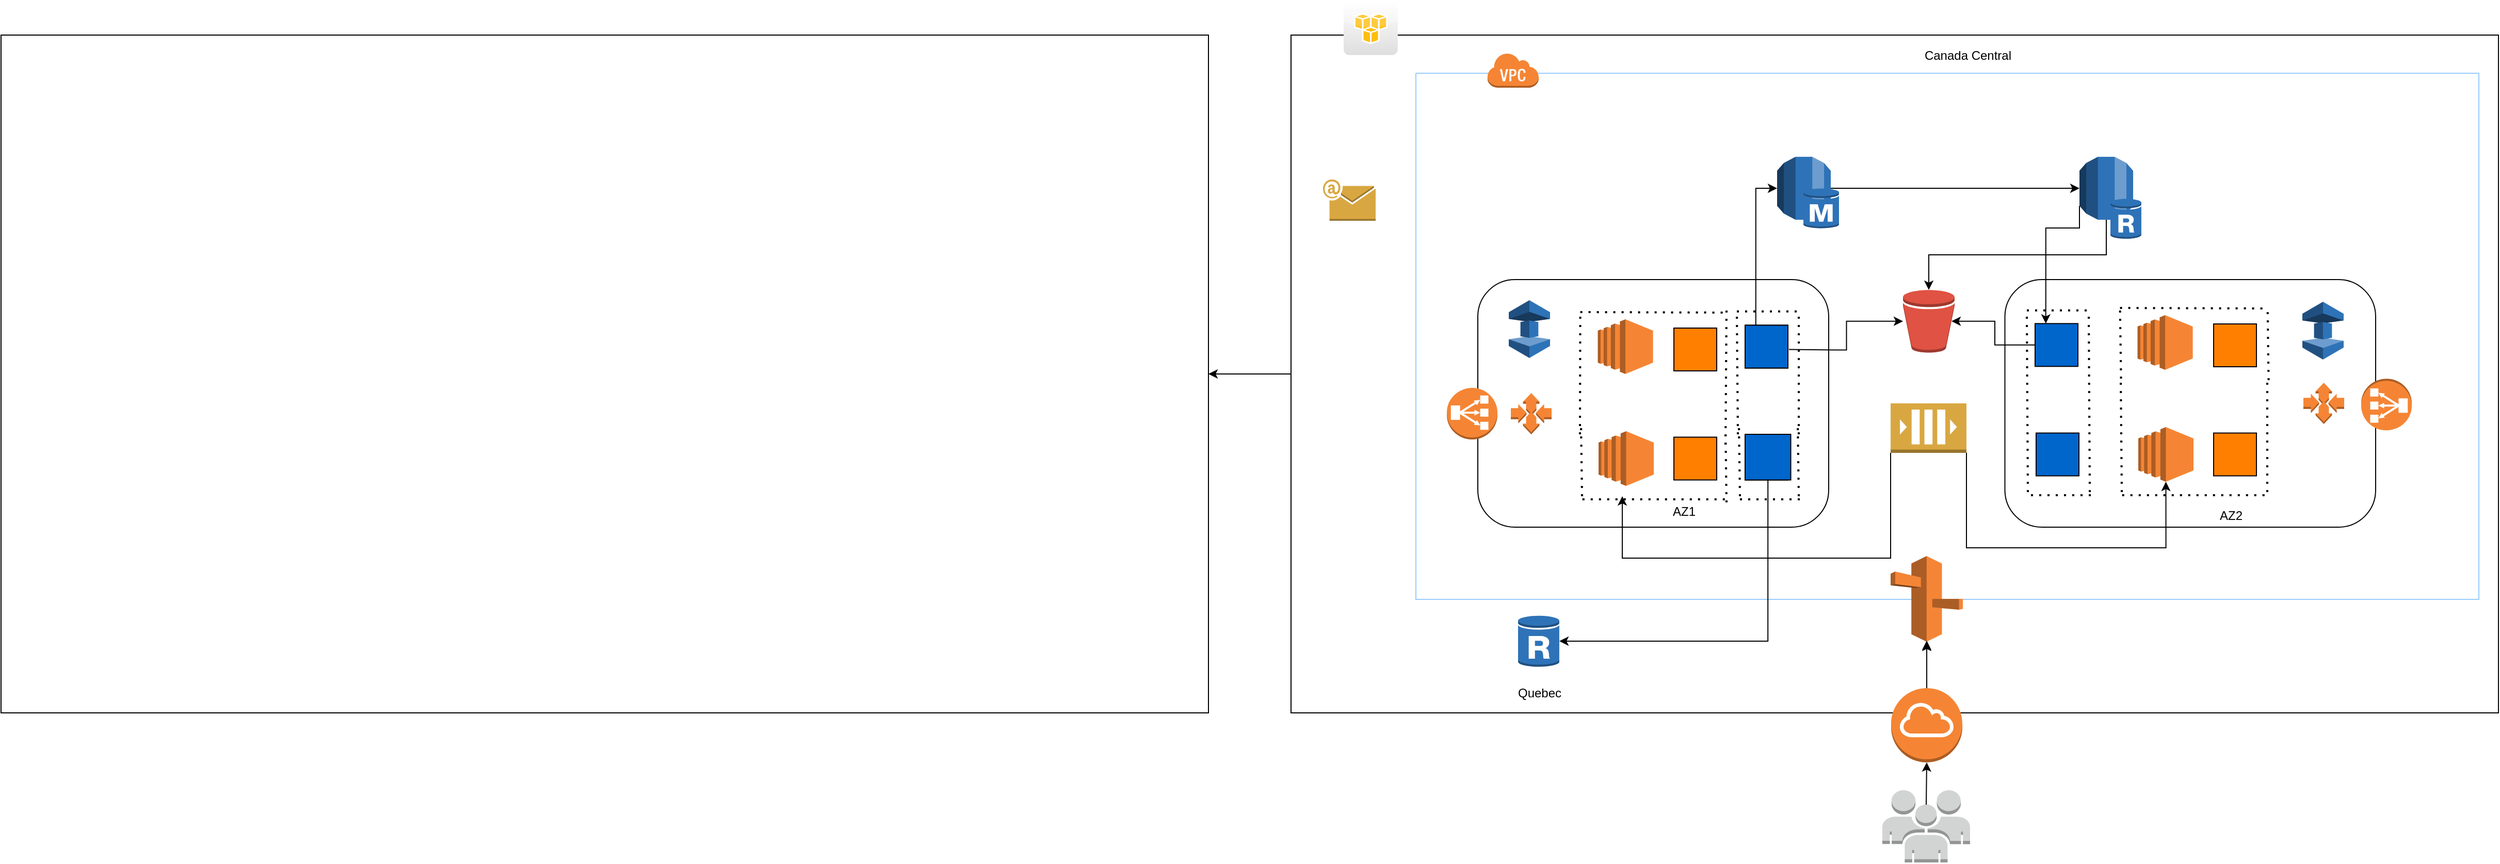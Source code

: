 <mxfile version="17.0.0" type="github">
  <diagram id="YssgMRenG7kQ0ZKm0Pmk" name="Page-1">
    <mxGraphModel dx="3163" dy="1687" grid="1" gridSize="10" guides="1" tooltips="1" connect="1" arrows="1" fold="1" page="1" pageScale="1" pageWidth="850" pageHeight="1100" math="0" shadow="0">
      <root>
        <mxCell id="0" />
        <mxCell id="1" parent="0" />
        <mxCell id="pTxG6QpcNC4HCN7uzRJL-338" value="" style="edgeStyle=orthogonalEdgeStyle;rounded=0;orthogonalLoop=1;jettySize=auto;html=1;" edge="1" parent="1" source="pTxG6QpcNC4HCN7uzRJL-301" target="pTxG6QpcNC4HCN7uzRJL-337">
          <mxGeometry relative="1" as="geometry" />
        </mxCell>
        <mxCell id="pTxG6QpcNC4HCN7uzRJL-301" value="" style="rounded=0;whiteSpace=wrap;html=1;fillColor=#FFFFFF;" vertex="1" parent="1">
          <mxGeometry x="-141" y="3" width="1170" height="657" as="geometry" />
        </mxCell>
        <mxCell id="pTxG6QpcNC4HCN7uzRJL-161" value="" style="rounded=1;whiteSpace=wrap;html=1;" vertex="1" parent="1">
          <mxGeometry x="550.75" y="240" width="359.25" height="240" as="geometry" />
        </mxCell>
        <mxCell id="3AhlCatbuhtp1w4Drxqu-34" value="" style="rounded=1;whiteSpace=wrap;html=1;" parent="1" vertex="1">
          <mxGeometry x="40" y="240" width="340" height="240" as="geometry" />
        </mxCell>
        <mxCell id="3AhlCatbuhtp1w4Drxqu-26" value="" style="swimlane;startSize=0;fillColor=#F2F2F2;strokeColor=#99CCFF;" parent="1" vertex="1">
          <mxGeometry x="-20" y="40" width="1030" height="510" as="geometry" />
        </mxCell>
        <mxCell id="3AhlCatbuhtp1w4Drxqu-31" value="Canada Central" style="text;html=1;strokeColor=none;fillColor=none;align=center;verticalAlign=middle;whiteSpace=wrap;rounded=0;" parent="3AhlCatbuhtp1w4Drxqu-26" vertex="1">
          <mxGeometry x="480" y="-32" width="110" height="30" as="geometry" />
        </mxCell>
        <mxCell id="pTxG6QpcNC4HCN7uzRJL-231" style="edgeStyle=orthogonalEdgeStyle;rounded=0;orthogonalLoop=1;jettySize=auto;html=1;exitX=1;exitY=0.5;exitDx=0;exitDy=0;exitPerimeter=0;" edge="1" parent="3AhlCatbuhtp1w4Drxqu-26" source="pTxG6QpcNC4HCN7uzRJL-207" target="pTxG6QpcNC4HCN7uzRJL-218">
          <mxGeometry relative="1" as="geometry" />
        </mxCell>
        <mxCell id="pTxG6QpcNC4HCN7uzRJL-207" value="" style="outlineConnect=0;dashed=0;verticalLabelPosition=bottom;verticalAlign=top;align=center;html=1;shape=mxgraph.aws3.rds;fillColor=#2E73B8;gradientColor=none;" vertex="1" parent="3AhlCatbuhtp1w4Drxqu-26">
          <mxGeometry x="350" y="81" width="52" height="61" as="geometry" />
        </mxCell>
        <mxCell id="pTxG6QpcNC4HCN7uzRJL-208" value="" style="outlineConnect=0;dashed=0;verticalLabelPosition=bottom;verticalAlign=top;align=center;html=1;shape=mxgraph.aws3.rds_db_instance;fillColor=#2E73B8;gradientColor=none;" vertex="1" parent="3AhlCatbuhtp1w4Drxqu-26">
          <mxGeometry x="375.5" y="111" width="34.5" height="40" as="geometry" />
        </mxCell>
        <mxCell id="3AhlCatbuhtp1w4Drxqu-10" value="" style="outlineConnect=0;dashed=0;verticalLabelPosition=bottom;verticalAlign=top;align=center;html=1;shape=mxgraph.aws3.classic_load_balancer;fillColor=#F58534;gradientColor=none;" parent="3AhlCatbuhtp1w4Drxqu-26" vertex="1">
          <mxGeometry x="30" y="305" width="49" height="50" as="geometry" />
        </mxCell>
        <mxCell id="pTxG6QpcNC4HCN7uzRJL-232" style="edgeStyle=orthogonalEdgeStyle;rounded=0;orthogonalLoop=1;jettySize=auto;html=1;exitX=0.5;exitY=1;exitDx=0;exitDy=0;exitPerimeter=0;" edge="1" parent="3AhlCatbuhtp1w4Drxqu-26" source="pTxG6QpcNC4HCN7uzRJL-218" target="pTxG6QpcNC4HCN7uzRJL-78">
          <mxGeometry relative="1" as="geometry" />
        </mxCell>
        <mxCell id="pTxG6QpcNC4HCN7uzRJL-329" style="edgeStyle=orthogonalEdgeStyle;rounded=0;orthogonalLoop=1;jettySize=auto;html=1;exitX=0;exitY=0.78;exitDx=0;exitDy=0;exitPerimeter=0;entryX=0.25;entryY=0;entryDx=0;entryDy=0;" edge="1" parent="3AhlCatbuhtp1w4Drxqu-26" source="pTxG6QpcNC4HCN7uzRJL-218" target="pTxG6QpcNC4HCN7uzRJL-251">
          <mxGeometry relative="1" as="geometry">
            <Array as="points">
              <mxPoint x="643" y="150" />
              <mxPoint x="610" y="150" />
            </Array>
          </mxGeometry>
        </mxCell>
        <mxCell id="pTxG6QpcNC4HCN7uzRJL-218" value="" style="outlineConnect=0;dashed=0;verticalLabelPosition=bottom;verticalAlign=top;align=center;html=1;shape=mxgraph.aws3.rds;fillColor=#2E73B8;gradientColor=none;" vertex="1" parent="3AhlCatbuhtp1w4Drxqu-26">
          <mxGeometry x="643" y="81" width="52" height="61" as="geometry" />
        </mxCell>
        <mxCell id="pTxG6QpcNC4HCN7uzRJL-217" value="" style="outlineConnect=0;dashed=0;verticalLabelPosition=bottom;verticalAlign=top;align=center;html=1;shape=mxgraph.aws3.rds_db_instance_read_replica;fillColor=#2E73B8;gradientColor=none;" vertex="1" parent="3AhlCatbuhtp1w4Drxqu-26">
          <mxGeometry x="673" y="121" width="30" height="40" as="geometry" />
        </mxCell>
        <mxCell id="pTxG6QpcNC4HCN7uzRJL-78" value="" style="outlineConnect=0;dashed=0;verticalLabelPosition=bottom;verticalAlign=top;align=center;html=1;shape=mxgraph.aws3.bucket;fillColor=#E05243;gradientColor=none;" vertex="1" parent="3AhlCatbuhtp1w4Drxqu-26">
          <mxGeometry x="472" y="210" width="50" height="60.75" as="geometry" />
        </mxCell>
        <mxCell id="pTxG6QpcNC4HCN7uzRJL-226" value="AZ1" style="text;html=1;strokeColor=none;fillColor=none;align=center;verticalAlign=middle;whiteSpace=wrap;rounded=0;" vertex="1" parent="3AhlCatbuhtp1w4Drxqu-26">
          <mxGeometry x="230" y="410" width="60" height="30" as="geometry" />
        </mxCell>
        <mxCell id="pTxG6QpcNC4HCN7uzRJL-227" value="AZ2" style="text;html=1;strokeColor=none;fillColor=none;align=center;verticalAlign=middle;whiteSpace=wrap;rounded=0;" vertex="1" parent="3AhlCatbuhtp1w4Drxqu-26">
          <mxGeometry x="760" y="414" width="60" height="30" as="geometry" />
        </mxCell>
        <mxCell id="pTxG6QpcNC4HCN7uzRJL-234" value="" style="endArrow=none;dashed=1;html=1;dashPattern=1 3;strokeWidth=2;rounded=0;" edge="1" parent="3AhlCatbuhtp1w4Drxqu-26">
          <mxGeometry width="50" height="50" relative="1" as="geometry">
            <mxPoint x="314" y="410" as="sourcePoint" />
            <mxPoint x="313" y="340" as="targetPoint" />
          </mxGeometry>
        </mxCell>
        <mxCell id="pTxG6QpcNC4HCN7uzRJL-235" value="" style="endArrow=none;dashed=1;html=1;dashPattern=1 3;strokeWidth=2;rounded=0;" edge="1" parent="3AhlCatbuhtp1w4Drxqu-26">
          <mxGeometry width="50" height="50" relative="1" as="geometry">
            <mxPoint x="301" y="416" as="sourcePoint" />
            <mxPoint x="300" y="346" as="targetPoint" />
          </mxGeometry>
        </mxCell>
        <mxCell id="pTxG6QpcNC4HCN7uzRJL-238" value="" style="endArrow=none;dashed=1;html=1;dashPattern=1 3;strokeWidth=2;rounded=0;" edge="1" parent="3AhlCatbuhtp1w4Drxqu-26">
          <mxGeometry width="50" height="50" relative="1" as="geometry">
            <mxPoint x="312" y="350" as="sourcePoint" />
            <mxPoint x="311" y="230.91" as="targetPoint" />
          </mxGeometry>
        </mxCell>
        <mxCell id="pTxG6QpcNC4HCN7uzRJL-239" value="" style="endArrow=none;dashed=1;html=1;dashPattern=1 3;strokeWidth=2;rounded=0;" edge="1" parent="3AhlCatbuhtp1w4Drxqu-26">
          <mxGeometry width="50" height="50" relative="1" as="geometry">
            <mxPoint x="311" y="230.91" as="sourcePoint" />
            <mxPoint x="371" y="230.91" as="targetPoint" />
          </mxGeometry>
        </mxCell>
        <mxCell id="pTxG6QpcNC4HCN7uzRJL-240" value="" style="endArrow=none;dashed=1;html=1;dashPattern=1 3;strokeWidth=2;rounded=0;" edge="1" parent="3AhlCatbuhtp1w4Drxqu-26">
          <mxGeometry width="50" height="50" relative="1" as="geometry">
            <mxPoint x="371" y="350" as="sourcePoint" />
            <mxPoint x="371" y="230.91" as="targetPoint" />
          </mxGeometry>
        </mxCell>
        <mxCell id="pTxG6QpcNC4HCN7uzRJL-249" value="" style="endArrow=none;dashed=1;html=1;dashPattern=1 3;strokeWidth=2;rounded=0;" edge="1" parent="3AhlCatbuhtp1w4Drxqu-26">
          <mxGeometry width="50" height="50" relative="1" as="geometry">
            <mxPoint x="592" y="229.91" as="sourcePoint" />
            <mxPoint x="652" y="229.91" as="targetPoint" />
          </mxGeometry>
        </mxCell>
        <mxCell id="pTxG6QpcNC4HCN7uzRJL-330" style="edgeStyle=orthogonalEdgeStyle;rounded=0;orthogonalLoop=1;jettySize=auto;html=1;exitX=0;exitY=0.5;exitDx=0;exitDy=0;entryX=0.94;entryY=0.5;entryDx=0;entryDy=0;entryPerimeter=0;" edge="1" parent="3AhlCatbuhtp1w4Drxqu-26" source="pTxG6QpcNC4HCN7uzRJL-251" target="pTxG6QpcNC4HCN7uzRJL-78">
          <mxGeometry relative="1" as="geometry" />
        </mxCell>
        <mxCell id="pTxG6QpcNC4HCN7uzRJL-251" value="" style="whiteSpace=wrap;html=1;aspect=fixed;fillColor=#0066CC;" vertex="1" parent="3AhlCatbuhtp1w4Drxqu-26">
          <mxGeometry x="600" y="242.66" width="41.5" height="41.5" as="geometry" />
        </mxCell>
        <mxCell id="3AhlCatbuhtp1w4Drxqu-36" value="" style="outlineConnect=0;dashed=0;verticalLabelPosition=bottom;verticalAlign=top;align=center;html=1;shape=mxgraph.aws3.virtual_private_cloud;fillColor=#F58534;gradientColor=none;" parent="3AhlCatbuhtp1w4Drxqu-26" vertex="1">
          <mxGeometry x="69" y="-20" width="50" height="34" as="geometry" />
        </mxCell>
        <mxCell id="pTxG6QpcNC4HCN7uzRJL-305" value="" style="outlineConnect=0;dashed=0;verticalLabelPosition=bottom;verticalAlign=top;align=center;html=1;shape=mxgraph.aws3.queue;fillColor=#D9A741;gradientColor=none;" vertex="1" parent="3AhlCatbuhtp1w4Drxqu-26">
          <mxGeometry x="460" y="320" width="73.5" height="48" as="geometry" />
        </mxCell>
        <mxCell id="pTxG6QpcNC4HCN7uzRJL-328" value="" style="outlineConnect=0;dashed=0;verticalLabelPosition=bottom;verticalAlign=top;align=center;html=1;shape=mxgraph.aws3.auto_scaling;fillColor=#F58534;gradientColor=none;strokeColor=#99CCFF;" vertex="1" parent="3AhlCatbuhtp1w4Drxqu-26">
          <mxGeometry x="92" y="310" width="39.5" height="40" as="geometry" />
        </mxCell>
        <mxCell id="pTxG6QpcNC4HCN7uzRJL-332" value="" style="outlineConnect=0;dashed=0;verticalLabelPosition=bottom;verticalAlign=top;align=center;html=1;shape=mxgraph.aws3.auto_scaling;fillColor=#F58534;gradientColor=none;strokeColor=#99CCFF;" vertex="1" parent="3AhlCatbuhtp1w4Drxqu-26">
          <mxGeometry x="860" y="300" width="39.5" height="40" as="geometry" />
        </mxCell>
        <mxCell id="pTxG6QpcNC4HCN7uzRJL-331" value="" style="outlineConnect=0;dashed=0;verticalLabelPosition=bottom;verticalAlign=top;align=center;html=1;shape=mxgraph.aws3.classic_load_balancer;fillColor=#F58534;gradientColor=none;rotation=-180;" vertex="1" parent="3AhlCatbuhtp1w4Drxqu-26">
          <mxGeometry x="916" y="296.16" width="49" height="50" as="geometry" />
        </mxCell>
        <mxCell id="3AhlCatbuhtp1w4Drxqu-13" value="" style="outlineConnect=0;dashed=0;verticalLabelPosition=bottom;verticalAlign=top;align=center;html=1;shape=mxgraph.aws3.ec2;fillColor=#F58534;gradientColor=none;" parent="1" vertex="1">
          <mxGeometry x="157" y="387" width="53.5" height="53" as="geometry" />
        </mxCell>
        <mxCell id="3AhlCatbuhtp1w4Drxqu-33" value="Quebec" style="text;html=1;strokeColor=none;fillColor=none;align=center;verticalAlign=middle;whiteSpace=wrap;rounded=0;" parent="1" vertex="1">
          <mxGeometry x="70" y="626" width="60" height="30" as="geometry" />
        </mxCell>
        <mxCell id="pTxG6QpcNC4HCN7uzRJL-9" value="" style="endArrow=none;dashed=1;html=1;dashPattern=1 3;strokeWidth=2;rounded=0;" edge="1" parent="1">
          <mxGeometry width="50" height="50" relative="1" as="geometry">
            <mxPoint x="141" y="450" as="sourcePoint" />
            <mxPoint x="140" y="380" as="targetPoint" />
          </mxGeometry>
        </mxCell>
        <mxCell id="pTxG6QpcNC4HCN7uzRJL-10" value="" style="endArrow=none;dashed=1;html=1;dashPattern=1 3;strokeWidth=2;rounded=0;" edge="1" parent="1">
          <mxGeometry width="50" height="50" relative="1" as="geometry">
            <mxPoint x="351" y="450" as="sourcePoint" />
            <mxPoint x="350" y="380" as="targetPoint" />
          </mxGeometry>
        </mxCell>
        <mxCell id="pTxG6QpcNC4HCN7uzRJL-11" value="" style="endArrow=none;dashed=1;html=1;dashPattern=1 3;strokeWidth=2;rounded=0;" edge="1" parent="1">
          <mxGeometry width="50" height="50" relative="1" as="geometry">
            <mxPoint x="141.37" y="453" as="sourcePoint" />
            <mxPoint x="280" y="453" as="targetPoint" />
          </mxGeometry>
        </mxCell>
        <mxCell id="pTxG6QpcNC4HCN7uzRJL-38" value="" style="outlineConnect=0;dashed=0;verticalLabelPosition=bottom;verticalAlign=top;align=center;html=1;shape=mxgraph.aws3.ec2;fillColor=#F58534;gradientColor=none;" vertex="1" parent="1">
          <mxGeometry x="156.29" y="278.5" width="53.5" height="53" as="geometry" />
        </mxCell>
        <mxCell id="pTxG6QpcNC4HCN7uzRJL-39" value="" style="endArrow=none;dashed=1;html=1;dashPattern=1 3;strokeWidth=2;rounded=0;" edge="1" parent="1">
          <mxGeometry width="50" height="50" relative="1" as="geometry">
            <mxPoint x="139" y="390" as="sourcePoint" />
            <mxPoint x="139.29" y="270" as="targetPoint" />
          </mxGeometry>
        </mxCell>
        <mxCell id="pTxG6QpcNC4HCN7uzRJL-229" style="edgeStyle=orthogonalEdgeStyle;rounded=0;orthogonalLoop=1;jettySize=auto;html=1;exitX=1;exitY=0.5;exitDx=0;exitDy=0;" edge="1" parent="1" target="pTxG6QpcNC4HCN7uzRJL-78">
          <mxGeometry relative="1" as="geometry">
            <mxPoint x="341.5" y="307.75" as="sourcePoint" />
          </mxGeometry>
        </mxCell>
        <mxCell id="pTxG6QpcNC4HCN7uzRJL-41" value="" style="endArrow=none;dashed=1;html=1;dashPattern=1 3;strokeWidth=2;rounded=0;" edge="1" parent="1">
          <mxGeometry width="50" height="50" relative="1" as="geometry">
            <mxPoint x="139.29" y="271.5" as="sourcePoint" />
            <mxPoint x="280" y="272" as="targetPoint" />
          </mxGeometry>
        </mxCell>
        <mxCell id="pTxG6QpcNC4HCN7uzRJL-59" value="" style="whiteSpace=wrap;html=1;aspect=fixed;fillColor=#FF8000;" vertex="1" parent="1">
          <mxGeometry x="230" y="287" width="41.5" height="41.5" as="geometry" />
        </mxCell>
        <mxCell id="pTxG6QpcNC4HCN7uzRJL-61" value="" style="whiteSpace=wrap;html=1;aspect=fixed;fillColor=#FF8000;" vertex="1" parent="1">
          <mxGeometry x="230" y="392.75" width="41.5" height="41.5" as="geometry" />
        </mxCell>
        <mxCell id="pTxG6QpcNC4HCN7uzRJL-62" value="" style="whiteSpace=wrap;html=1;aspect=fixed;fillColor=#FF9933;" vertex="1" parent="1">
          <mxGeometry x="299" y="392.75" width="41.5" height="41.5" as="geometry" />
        </mxCell>
        <mxCell id="pTxG6QpcNC4HCN7uzRJL-163" value="" style="outlineConnect=0;dashed=0;verticalLabelPosition=bottom;verticalAlign=top;align=center;html=1;shape=mxgraph.aws3.ec2;fillColor=#F58534;gradientColor=none;" vertex="1" parent="1">
          <mxGeometry x="680" y="383" width="53.5" height="53" as="geometry" />
        </mxCell>
        <mxCell id="pTxG6QpcNC4HCN7uzRJL-165" value="" style="endArrow=none;dashed=1;html=1;dashPattern=1 3;strokeWidth=2;rounded=0;" edge="1" parent="1">
          <mxGeometry width="50" height="50" relative="1" as="geometry">
            <mxPoint x="664" y="446" as="sourcePoint" />
            <mxPoint x="663" y="336" as="targetPoint" />
          </mxGeometry>
        </mxCell>
        <mxCell id="pTxG6QpcNC4HCN7uzRJL-166" value="" style="endArrow=none;dashed=1;html=1;dashPattern=1 3;strokeWidth=2;rounded=0;" edge="1" parent="1">
          <mxGeometry width="50" height="50" relative="1" as="geometry">
            <mxPoint x="805" y="446" as="sourcePoint" />
            <mxPoint x="805" y="336" as="targetPoint" />
          </mxGeometry>
        </mxCell>
        <mxCell id="pTxG6QpcNC4HCN7uzRJL-167" value="" style="endArrow=none;dashed=1;html=1;dashPattern=1 3;strokeWidth=2;rounded=0;" edge="1" parent="1">
          <mxGeometry width="50" height="50" relative="1" as="geometry">
            <mxPoint x="664.37" y="449" as="sourcePoint" />
            <mxPoint x="805" y="449" as="targetPoint" />
          </mxGeometry>
        </mxCell>
        <mxCell id="pTxG6QpcNC4HCN7uzRJL-186" value="" style="endArrow=none;dashed=1;html=1;dashPattern=1 3;strokeWidth=2;rounded=0;" edge="1" parent="1">
          <mxGeometry width="50" height="50" relative="1" as="geometry">
            <mxPoint x="806.29" y="337.5" as="sourcePoint" />
            <mxPoint x="805.29" y="267.5" as="targetPoint" />
          </mxGeometry>
        </mxCell>
        <mxCell id="pTxG6QpcNC4HCN7uzRJL-188" value="" style="outlineConnect=0;dashed=0;verticalLabelPosition=bottom;verticalAlign=top;align=center;html=1;shape=mxgraph.aws3.ec2;fillColor=#F58534;gradientColor=none;" vertex="1" parent="1">
          <mxGeometry x="679.29" y="274.5" width="53.5" height="53" as="geometry" />
        </mxCell>
        <mxCell id="pTxG6QpcNC4HCN7uzRJL-189" value="" style="endArrow=none;dashed=1;html=1;dashPattern=1 3;strokeWidth=2;rounded=0;" edge="1" parent="1">
          <mxGeometry width="50" height="50" relative="1" as="geometry">
            <mxPoint x="663.29" y="336" as="sourcePoint" />
            <mxPoint x="662.29" y="266" as="targetPoint" />
          </mxGeometry>
        </mxCell>
        <mxCell id="pTxG6QpcNC4HCN7uzRJL-191" value="" style="endArrow=none;dashed=1;html=1;dashPattern=1 3;strokeWidth=2;rounded=0;" edge="1" parent="1">
          <mxGeometry width="50" height="50" relative="1" as="geometry">
            <mxPoint x="662.29" y="267.5" as="sourcePoint" />
            <mxPoint x="805" y="268" as="targetPoint" />
          </mxGeometry>
        </mxCell>
        <mxCell id="pTxG6QpcNC4HCN7uzRJL-192" value="" style="whiteSpace=wrap;html=1;aspect=fixed;fillColor=#FF8000;" vertex="1" parent="1">
          <mxGeometry x="753" y="283" width="41.5" height="41.5" as="geometry" />
        </mxCell>
        <mxCell id="pTxG6QpcNC4HCN7uzRJL-193" value="" style="whiteSpace=wrap;html=1;aspect=fixed;fillColor=#FF8000;" vertex="1" parent="1">
          <mxGeometry x="753" y="388.75" width="41.5" height="41.5" as="geometry" />
        </mxCell>
        <mxCell id="pTxG6QpcNC4HCN7uzRJL-81" value="" style="outlineConnect=0;dashed=0;verticalLabelPosition=bottom;verticalAlign=top;align=center;html=1;shape=mxgraph.aws3.elasticache;fillColor=#2E73B8;gradientColor=none;" vertex="1" parent="1">
          <mxGeometry x="70" y="260" width="40" height="56" as="geometry" />
        </mxCell>
        <mxCell id="pTxG6QpcNC4HCN7uzRJL-219" value="" style="outlineConnect=0;dashed=0;verticalLabelPosition=bottom;verticalAlign=top;align=center;html=1;shape=mxgraph.aws3.rds_db_instance_read_replica;fillColor=#2E73B8;gradientColor=none;" vertex="1" parent="1">
          <mxGeometry x="79" y="565" width="40" height="51" as="geometry" />
        </mxCell>
        <mxCell id="pTxG6QpcNC4HCN7uzRJL-222" value="" style="outlineConnect=0;dashed=0;verticalLabelPosition=bottom;verticalAlign=top;align=center;html=1;shape=mxgraph.aws3.users;fillColor=#D2D3D3;gradientColor=none;" vertex="1" parent="1">
          <mxGeometry x="432" y="735" width="85" height="70" as="geometry" />
        </mxCell>
        <mxCell id="pTxG6QpcNC4HCN7uzRJL-237" value="" style="endArrow=none;dashed=1;html=1;dashPattern=1 3;strokeWidth=2;rounded=0;" edge="1" parent="1">
          <mxGeometry width="50" height="50" relative="1" as="geometry">
            <mxPoint x="294" y="453" as="sourcePoint" />
            <mxPoint x="354" y="453" as="targetPoint" />
          </mxGeometry>
        </mxCell>
        <mxCell id="pTxG6QpcNC4HCN7uzRJL-243" value="" style="endArrow=none;dashed=1;html=1;dashPattern=1 3;strokeWidth=2;rounded=0;" edge="1" parent="1">
          <mxGeometry width="50" height="50" relative="1" as="geometry">
            <mxPoint x="573" y="446" as="sourcePoint" />
            <mxPoint x="572" y="276" as="targetPoint" />
          </mxGeometry>
        </mxCell>
        <mxCell id="pTxG6QpcNC4HCN7uzRJL-245" value="" style="endArrow=none;dashed=1;html=1;dashPattern=1 3;strokeWidth=2;rounded=0;" edge="1" parent="1">
          <mxGeometry width="50" height="50" relative="1" as="geometry">
            <mxPoint x="633" y="446" as="sourcePoint" />
            <mxPoint x="632" y="276" as="targetPoint" />
          </mxGeometry>
        </mxCell>
        <mxCell id="pTxG6QpcNC4HCN7uzRJL-246" value="" style="whiteSpace=wrap;html=1;aspect=fixed;fillColor=#0066CC;" vertex="1" parent="1">
          <mxGeometry x="581" y="388.75" width="41.5" height="41.5" as="geometry" />
        </mxCell>
        <mxCell id="pTxG6QpcNC4HCN7uzRJL-247" value="" style="endArrow=none;dashed=1;html=1;dashPattern=1 3;strokeWidth=2;rounded=0;" edge="1" parent="1">
          <mxGeometry width="50" height="50" relative="1" as="geometry">
            <mxPoint x="576" y="449" as="sourcePoint" />
            <mxPoint x="636" y="449" as="targetPoint" />
          </mxGeometry>
        </mxCell>
        <mxCell id="pTxG6QpcNC4HCN7uzRJL-255" value="" style="endArrow=none;dashed=1;html=1;dashPattern=1 3;strokeWidth=2;rounded=0;" edge="1" parent="1">
          <mxGeometry width="50" height="50" relative="1" as="geometry">
            <mxPoint x="280" y="400" as="sourcePoint" />
            <mxPoint x="281" y="269" as="targetPoint" />
          </mxGeometry>
        </mxCell>
        <mxCell id="pTxG6QpcNC4HCN7uzRJL-258" value="" style="whiteSpace=wrap;html=1;aspect=fixed;fillColor=#FF9933;" vertex="1" parent="1">
          <mxGeometry x="299" y="284.25" width="41.5" height="41.5" as="geometry" />
        </mxCell>
        <mxCell id="pTxG6QpcNC4HCN7uzRJL-259" value="" style="whiteSpace=wrap;html=1;aspect=fixed;fillColor=#0066CC;" vertex="1" parent="1">
          <mxGeometry x="299" y="284.25" width="41.5" height="41.5" as="geometry" />
        </mxCell>
        <mxCell id="pTxG6QpcNC4HCN7uzRJL-272" style="edgeStyle=orthogonalEdgeStyle;rounded=0;orthogonalLoop=1;jettySize=auto;html=1;exitX=0.5;exitY=1;exitDx=0;exitDy=0;entryX=1;entryY=0.5;entryDx=0;entryDy=0;entryPerimeter=0;" edge="1" parent="1" source="pTxG6QpcNC4HCN7uzRJL-260" target="pTxG6QpcNC4HCN7uzRJL-219">
          <mxGeometry relative="1" as="geometry" />
        </mxCell>
        <mxCell id="pTxG6QpcNC4HCN7uzRJL-260" value="" style="whiteSpace=wrap;html=1;aspect=fixed;fillColor=#0066CC;" vertex="1" parent="1">
          <mxGeometry x="299" y="390" width="44.25" height="44.25" as="geometry" />
        </mxCell>
        <mxCell id="3AhlCatbuhtp1w4Drxqu-8" value="" style="outlineConnect=0;dashed=0;verticalLabelPosition=bottom;verticalAlign=top;align=center;html=1;shape=mxgraph.aws3.route_53;fillColor=#F58536;gradientColor=none;" parent="1" vertex="1">
          <mxGeometry x="440" y="508" width="70" height="83" as="geometry" />
        </mxCell>
        <mxCell id="pTxG6QpcNC4HCN7uzRJL-319" style="edgeStyle=orthogonalEdgeStyle;rounded=0;orthogonalLoop=1;jettySize=auto;html=1;exitX=0.5;exitY=0;exitDx=0;exitDy=0;exitPerimeter=0;" edge="1" parent="1" source="pTxG6QpcNC4HCN7uzRJL-302">
          <mxGeometry relative="1" as="geometry">
            <mxPoint x="475" y="590" as="targetPoint" />
          </mxGeometry>
        </mxCell>
        <mxCell id="pTxG6QpcNC4HCN7uzRJL-327" value="" style="edgeStyle=orthogonalEdgeStyle;rounded=0;orthogonalLoop=1;jettySize=auto;html=1;" edge="1" parent="1" source="pTxG6QpcNC4HCN7uzRJL-302" target="3AhlCatbuhtp1w4Drxqu-8">
          <mxGeometry relative="1" as="geometry" />
        </mxCell>
        <mxCell id="pTxG6QpcNC4HCN7uzRJL-302" value="" style="outlineConnect=0;dashed=0;verticalLabelPosition=bottom;verticalAlign=top;align=center;html=1;shape=mxgraph.aws3.internet_gateway;fillColor=#F58534;gradientColor=none;" vertex="1" parent="1">
          <mxGeometry x="440.5" y="636" width="69" height="72" as="geometry" />
        </mxCell>
        <mxCell id="pTxG6QpcNC4HCN7uzRJL-303" value="" style="dashed=0;outlineConnect=0;html=1;align=center;labelPosition=center;verticalLabelPosition=bottom;verticalAlign=top;shape=mxgraph.webicons.aws;gradientColor=#DFDEDE" vertex="1" parent="1">
          <mxGeometry x="-90" y="-30" width="52.4" height="52.4" as="geometry" />
        </mxCell>
        <mxCell id="pTxG6QpcNC4HCN7uzRJL-304" value="" style="outlineConnect=0;dashed=0;verticalLabelPosition=bottom;verticalAlign=top;align=center;html=1;shape=mxgraph.aws3.email;fillColor=#D9A741;gradientColor=none;" vertex="1" parent="1">
          <mxGeometry x="-110" y="143" width="51" height="40" as="geometry" />
        </mxCell>
        <mxCell id="pTxG6QpcNC4HCN7uzRJL-230" style="edgeStyle=orthogonalEdgeStyle;rounded=0;orthogonalLoop=1;jettySize=auto;html=1;entryX=0;entryY=0.5;entryDx=0;entryDy=0;entryPerimeter=0;exitX=0.25;exitY=0;exitDx=0;exitDy=0;" edge="1" parent="1" source="pTxG6QpcNC4HCN7uzRJL-259" target="pTxG6QpcNC4HCN7uzRJL-207">
          <mxGeometry relative="1" as="geometry">
            <mxPoint x="359.8" y="283.66" as="sourcePoint" />
          </mxGeometry>
        </mxCell>
        <mxCell id="pTxG6QpcNC4HCN7uzRJL-309" style="edgeStyle=orthogonalEdgeStyle;rounded=0;orthogonalLoop=1;jettySize=auto;html=1;exitX=0;exitY=1;exitDx=0;exitDy=0;exitPerimeter=0;" edge="1" parent="1" source="pTxG6QpcNC4HCN7uzRJL-305">
          <mxGeometry relative="1" as="geometry">
            <mxPoint x="180" y="450" as="targetPoint" />
            <Array as="points">
              <mxPoint x="440" y="510" />
              <mxPoint x="180" y="510" />
            </Array>
          </mxGeometry>
        </mxCell>
        <mxCell id="pTxG6QpcNC4HCN7uzRJL-311" value="" style="endArrow=classic;html=1;rounded=0;entryX=0.5;entryY=1;entryDx=0;entryDy=0;entryPerimeter=0;exitX=0.5;exitY=0.2;exitDx=0;exitDy=0;exitPerimeter=0;" edge="1" parent="1" source="pTxG6QpcNC4HCN7uzRJL-222" target="pTxG6QpcNC4HCN7uzRJL-302">
          <mxGeometry width="50" height="50" relative="1" as="geometry">
            <mxPoint x="430" y="820" as="sourcePoint" />
            <mxPoint x="480" y="770" as="targetPoint" />
          </mxGeometry>
        </mxCell>
        <mxCell id="pTxG6QpcNC4HCN7uzRJL-312" value="" style="shape=image;verticalLabelPosition=bottom;labelBackgroundColor=default;verticalAlign=top;aspect=fixed;imageAspect=0;image=https://upload.wikimedia.org/wikipedia/commons/f/f8/Splunk_logo.png;" vertex="1" parent="1">
          <mxGeometry x="-117" y="223" width="71" height="21.44" as="geometry" />
        </mxCell>
        <mxCell id="pTxG6QpcNC4HCN7uzRJL-317" value="" style="shape=image;verticalLabelPosition=bottom;labelBackgroundColor=default;verticalAlign=top;aspect=fixed;imageAspect=0;image=https://upload.wikimedia.org/wikipedia/commons/thumb/e/e3/Jenkins_logo_with_title.svg/2560px-Jenkins_logo_with_title.svg.png;" vertex="1" parent="1">
          <mxGeometry x="-117" y="300" width="81" height="26.01" as="geometry" />
        </mxCell>
        <mxCell id="pTxG6QpcNC4HCN7uzRJL-333" value="" style="outlineConnect=0;dashed=0;verticalLabelPosition=bottom;verticalAlign=top;align=center;html=1;shape=mxgraph.aws3.elasticache;fillColor=#2E73B8;gradientColor=none;" vertex="1" parent="1">
          <mxGeometry x="839" y="261.5" width="40" height="56" as="geometry" />
        </mxCell>
        <mxCell id="pTxG6QpcNC4HCN7uzRJL-335" style="edgeStyle=orthogonalEdgeStyle;rounded=0;orthogonalLoop=1;jettySize=auto;html=1;exitX=1;exitY=1;exitDx=0;exitDy=0;exitPerimeter=0;entryX=0.5;entryY=1;entryDx=0;entryDy=0;entryPerimeter=0;" edge="1" parent="1" source="pTxG6QpcNC4HCN7uzRJL-305" target="pTxG6QpcNC4HCN7uzRJL-163">
          <mxGeometry relative="1" as="geometry">
            <Array as="points">
              <mxPoint x="514" y="500" />
              <mxPoint x="707" y="500" />
            </Array>
          </mxGeometry>
        </mxCell>
        <mxCell id="pTxG6QpcNC4HCN7uzRJL-337" value="" style="rounded=0;whiteSpace=wrap;html=1;fillColor=#FFFFFF;" vertex="1" parent="1">
          <mxGeometry x="-1391" y="3" width="1170" height="657" as="geometry" />
        </mxCell>
      </root>
    </mxGraphModel>
  </diagram>
</mxfile>
